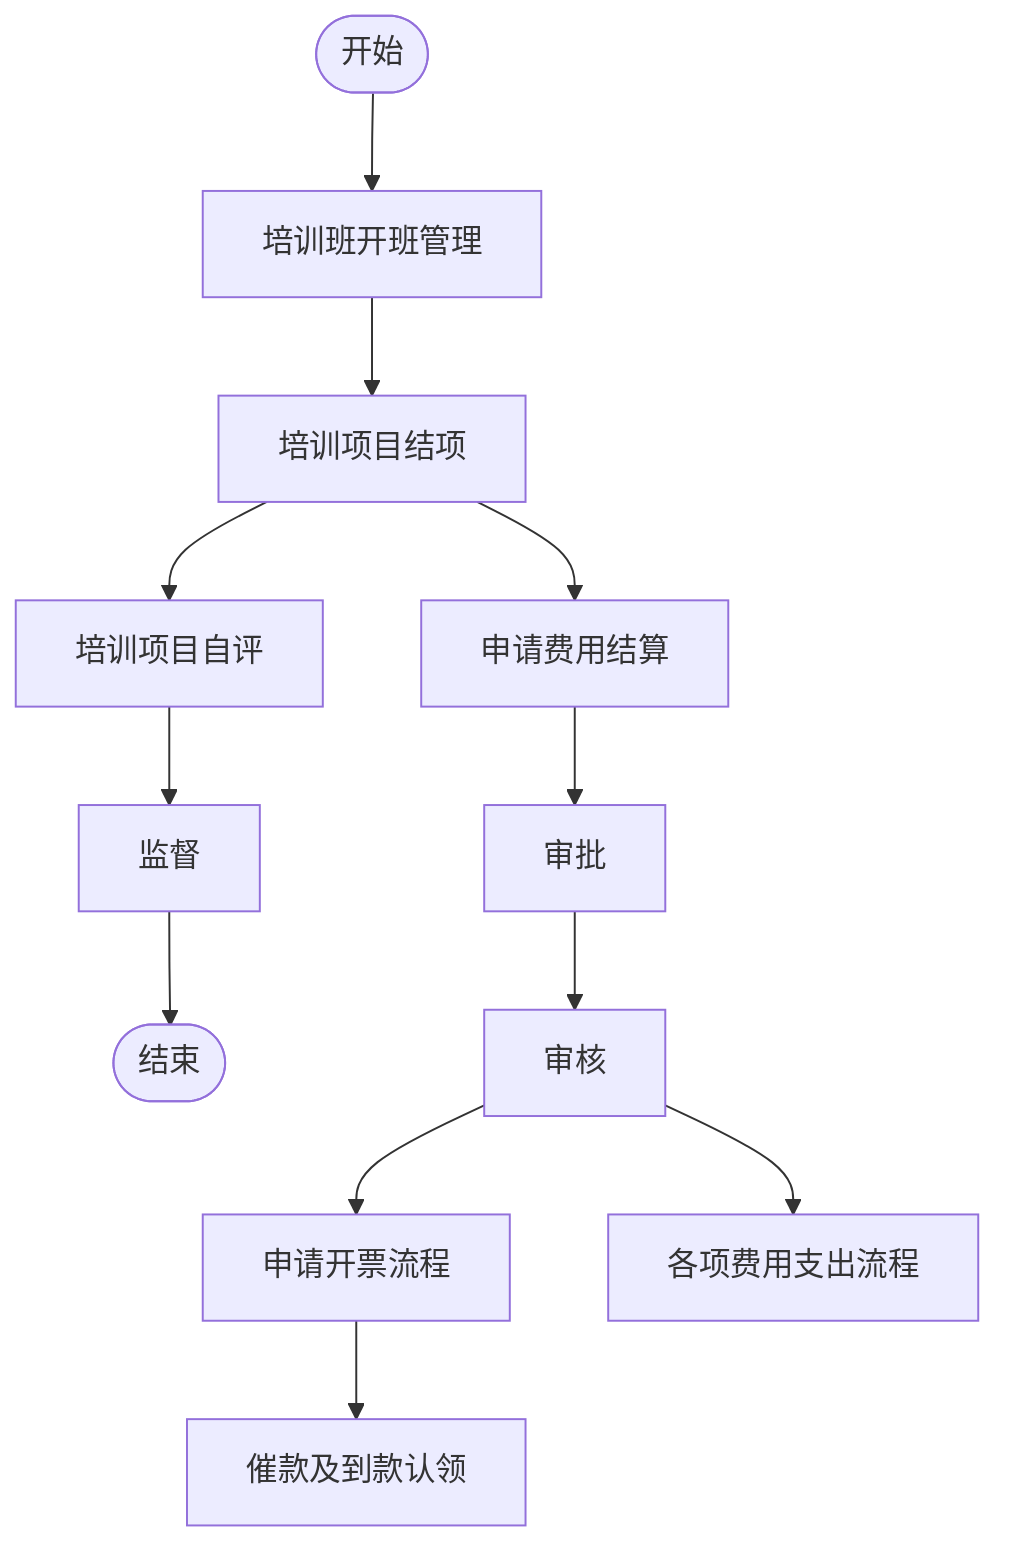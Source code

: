 flowchart TD
    Start([开始])
    End([结束])
    A[培训班开班管理]
    B[培训项目结项]
    C[申请费用结算]
    D[审批]
    E[审核]
    F[申请开票流程]
    G[催款及到款认领]
    H[各项费用支出流程]
    I[培训项目自评]
    J[监督]

    Start --> A
    A --> B
    B --> C
    C --> D
    D --> E
    E --> F
    F --> G
    E --> H
    B --> I
    I --> J
    J --> End